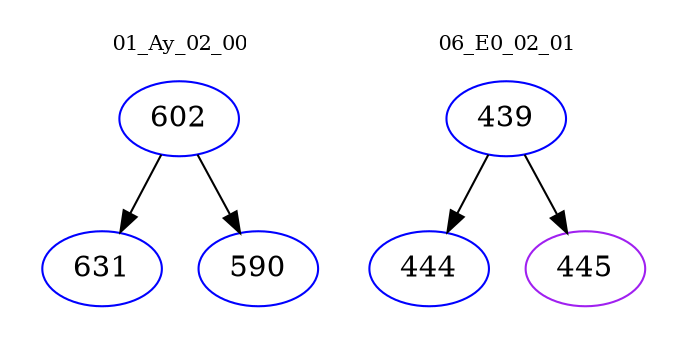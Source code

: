 digraph{
subgraph cluster_0 {
color = white
label = "01_Ay_02_00";
fontsize=10;
T0_602 [label="602", color="blue"]
T0_602 -> T0_631 [color="black"]
T0_631 [label="631", color="blue"]
T0_602 -> T0_590 [color="black"]
T0_590 [label="590", color="blue"]
}
subgraph cluster_1 {
color = white
label = "06_E0_02_01";
fontsize=10;
T1_439 [label="439", color="blue"]
T1_439 -> T1_444 [color="black"]
T1_444 [label="444", color="blue"]
T1_439 -> T1_445 [color="black"]
T1_445 [label="445", color="purple"]
}
}
